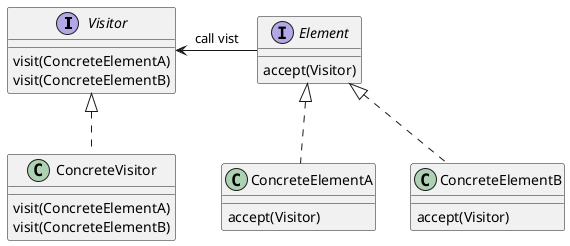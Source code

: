 @startuml
skinparam linetype line
interface Visitor {
  {method} visit(ConcreteElementA)
  {method} visit(ConcreteElementB)
}
class ConcreteVisitor {
  {method} visit(ConcreteElementA)
  {method} visit(ConcreteElementB)
}
interface Element {
  {method} accept(Visitor)
}
class ConcreteElementB {
  {method} accept(Visitor)
}
class ConcreteElementA {
  {method} accept(Visitor)
}

' class Client {
'   {method} element.accept(ConcreteVisitor)
' }
' hide Client circle

' Client -down-> Element
' Client --down-> ConcreteVisitor

ConcreteVisitor .up.|> Visitor
Element -left-> Visitor: call vist
ConcreteElementA .up.|> Element
ConcreteElementB .up.|> Element
@enduml
